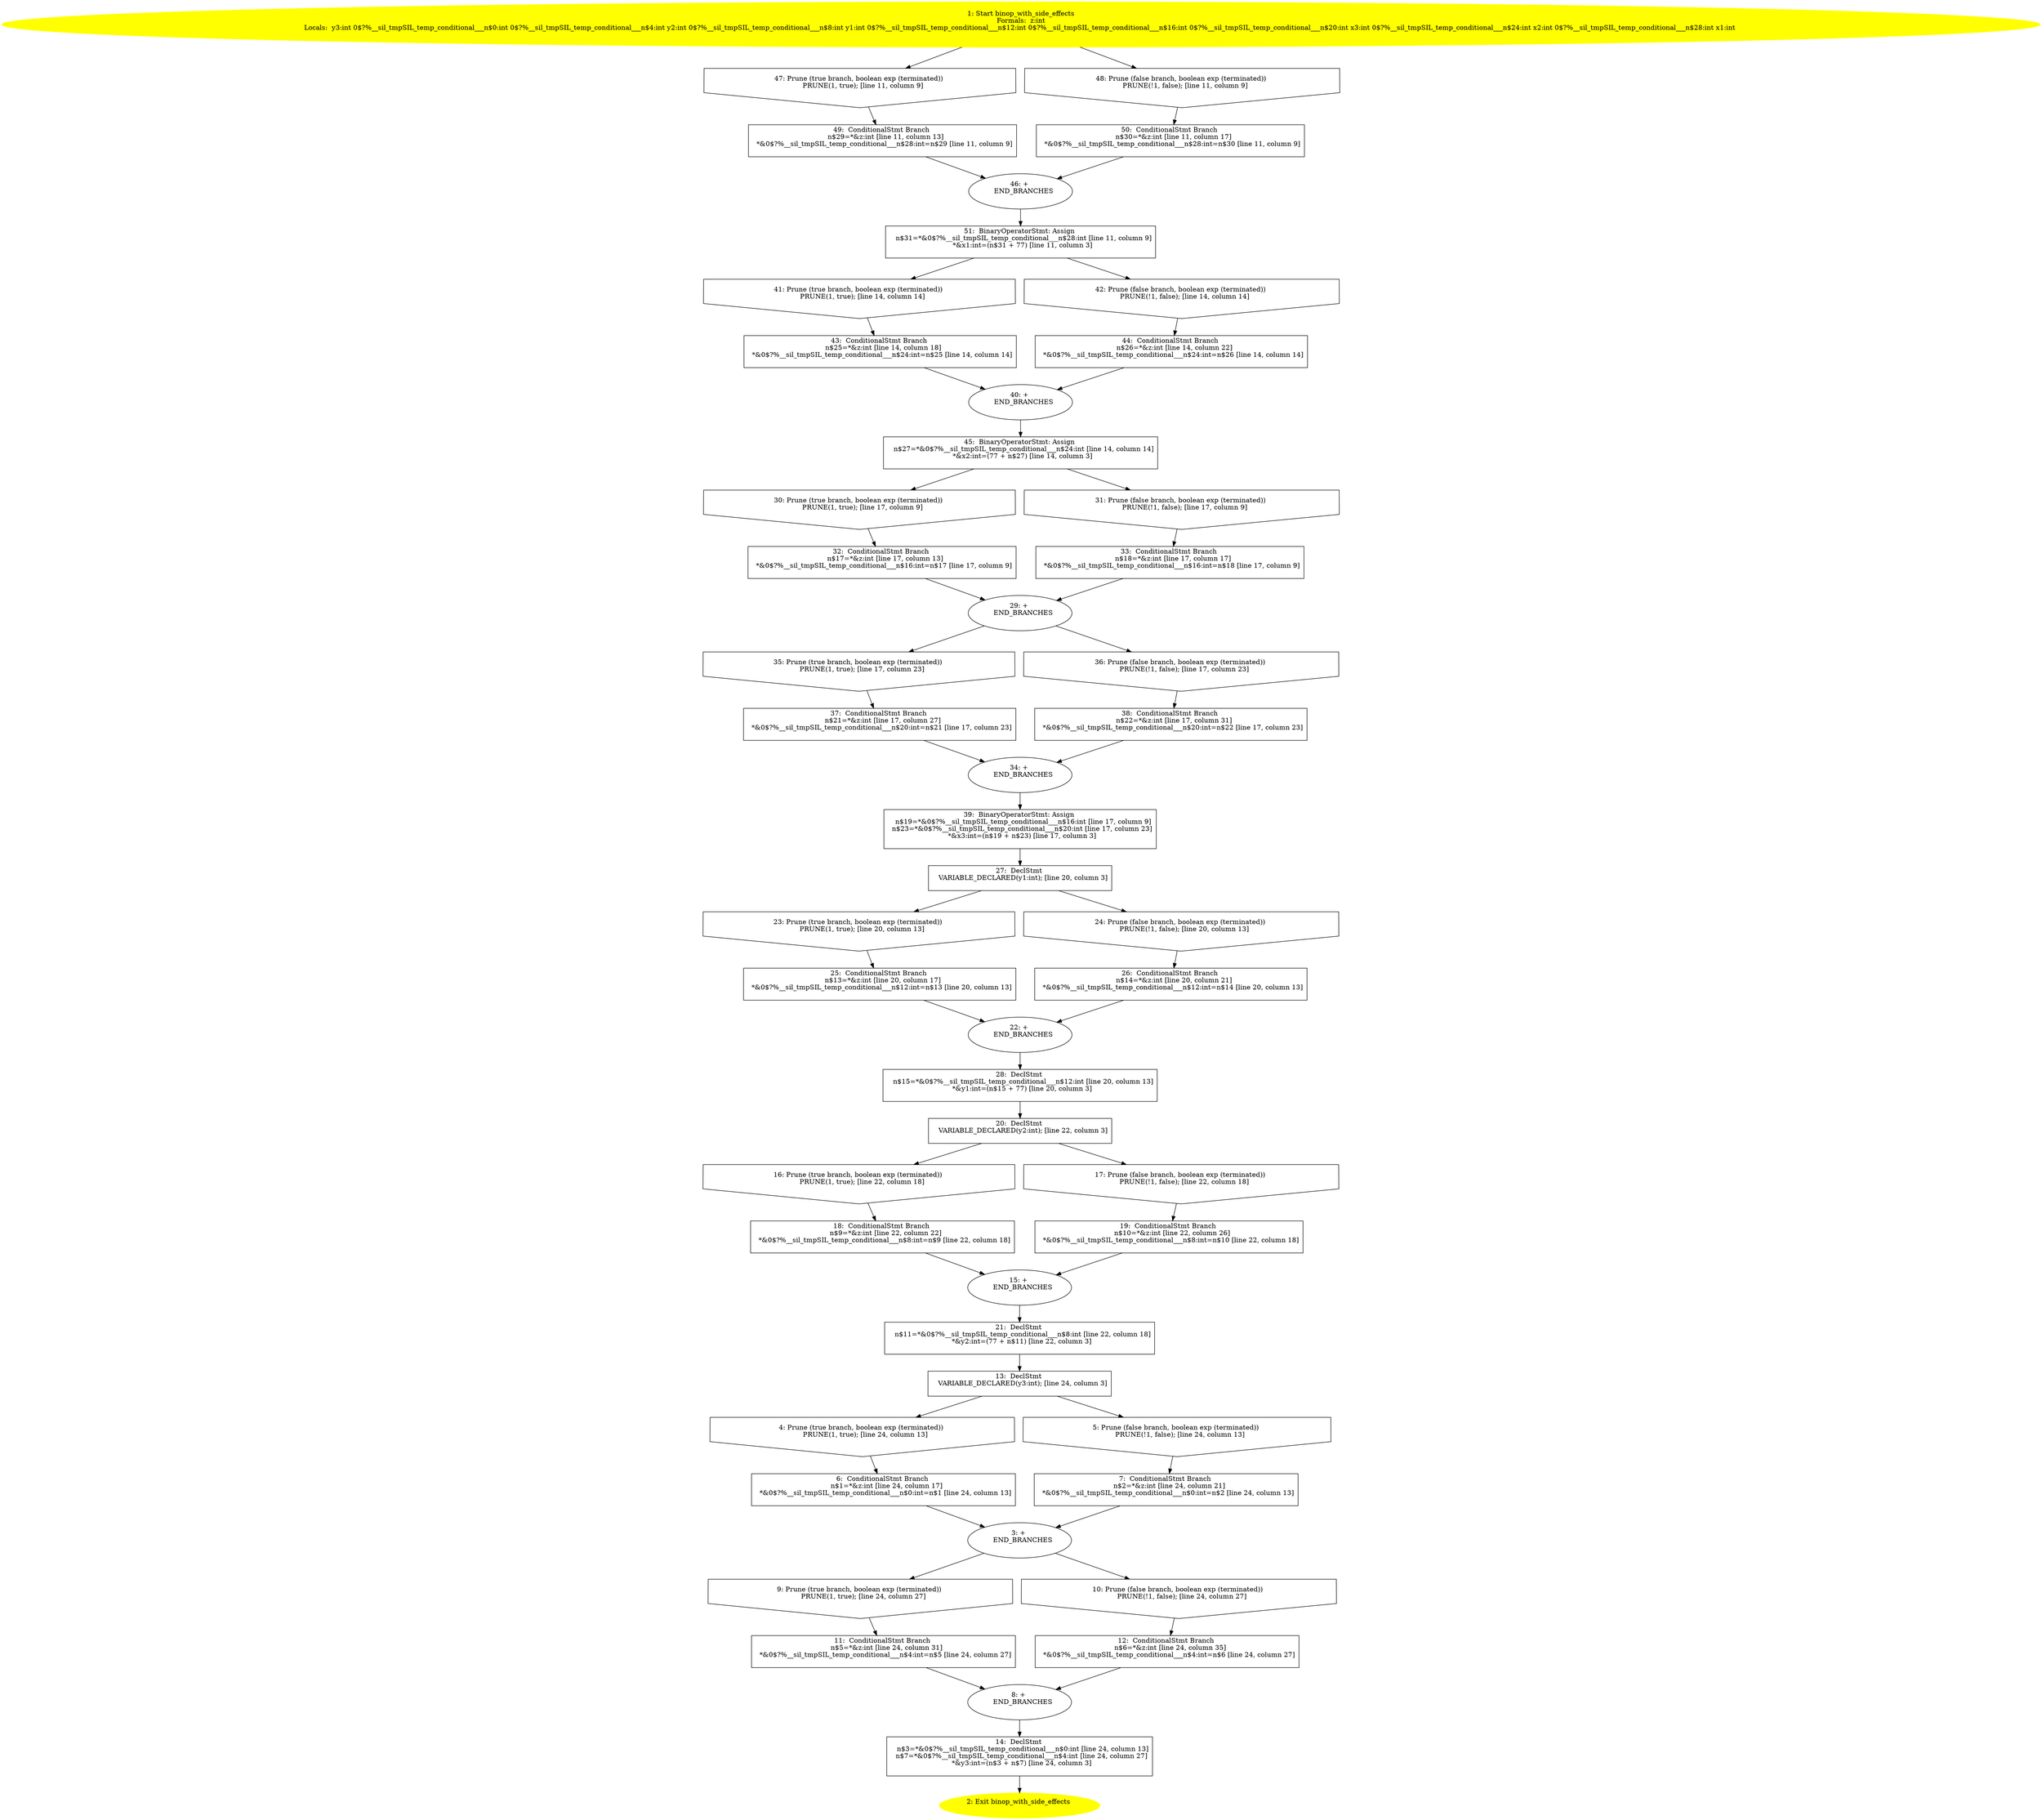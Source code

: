/* @generated */
digraph cfg {
"binop_with_side_effects.9cbc0255c95bd7e0_1" [label="1: Start binop_with_side_effects\nFormals:  z:int\nLocals:  y3:int 0$?%__sil_tmpSIL_temp_conditional___n$0:int 0$?%__sil_tmpSIL_temp_conditional___n$4:int y2:int 0$?%__sil_tmpSIL_temp_conditional___n$8:int y1:int 0$?%__sil_tmpSIL_temp_conditional___n$12:int 0$?%__sil_tmpSIL_temp_conditional___n$16:int 0$?%__sil_tmpSIL_temp_conditional___n$20:int x3:int 0$?%__sil_tmpSIL_temp_conditional___n$24:int x2:int 0$?%__sil_tmpSIL_temp_conditional___n$28:int x1:int \n  " color=yellow style=filled]
	

	 "binop_with_side_effects.9cbc0255c95bd7e0_1" -> "binop_with_side_effects.9cbc0255c95bd7e0_47" ;
	 "binop_with_side_effects.9cbc0255c95bd7e0_1" -> "binop_with_side_effects.9cbc0255c95bd7e0_48" ;
"binop_with_side_effects.9cbc0255c95bd7e0_2" [label="2: Exit binop_with_side_effects \n  " color=yellow style=filled]
	

"binop_with_side_effects.9cbc0255c95bd7e0_3" [label="3: + \n   END_BRANCHES\n " ]
	

	 "binop_with_side_effects.9cbc0255c95bd7e0_3" -> "binop_with_side_effects.9cbc0255c95bd7e0_9" ;
	 "binop_with_side_effects.9cbc0255c95bd7e0_3" -> "binop_with_side_effects.9cbc0255c95bd7e0_10" ;
"binop_with_side_effects.9cbc0255c95bd7e0_4" [label="4: Prune (true branch, boolean exp (terminated)) \n   PRUNE(1, true); [line 24, column 13]\n " shape="invhouse"]
	

	 "binop_with_side_effects.9cbc0255c95bd7e0_4" -> "binop_with_side_effects.9cbc0255c95bd7e0_6" ;
"binop_with_side_effects.9cbc0255c95bd7e0_5" [label="5: Prune (false branch, boolean exp (terminated)) \n   PRUNE(!1, false); [line 24, column 13]\n " shape="invhouse"]
	

	 "binop_with_side_effects.9cbc0255c95bd7e0_5" -> "binop_with_side_effects.9cbc0255c95bd7e0_7" ;
"binop_with_side_effects.9cbc0255c95bd7e0_6" [label="6:  ConditionalStmt Branch \n   n$1=*&z:int [line 24, column 17]\n  *&0$?%__sil_tmpSIL_temp_conditional___n$0:int=n$1 [line 24, column 13]\n " shape="box"]
	

	 "binop_with_side_effects.9cbc0255c95bd7e0_6" -> "binop_with_side_effects.9cbc0255c95bd7e0_3" ;
"binop_with_side_effects.9cbc0255c95bd7e0_7" [label="7:  ConditionalStmt Branch \n   n$2=*&z:int [line 24, column 21]\n  *&0$?%__sil_tmpSIL_temp_conditional___n$0:int=n$2 [line 24, column 13]\n " shape="box"]
	

	 "binop_with_side_effects.9cbc0255c95bd7e0_7" -> "binop_with_side_effects.9cbc0255c95bd7e0_3" ;
"binop_with_side_effects.9cbc0255c95bd7e0_8" [label="8: + \n   END_BRANCHES\n " ]
	

	 "binop_with_side_effects.9cbc0255c95bd7e0_8" -> "binop_with_side_effects.9cbc0255c95bd7e0_14" ;
"binop_with_side_effects.9cbc0255c95bd7e0_9" [label="9: Prune (true branch, boolean exp (terminated)) \n   PRUNE(1, true); [line 24, column 27]\n " shape="invhouse"]
	

	 "binop_with_side_effects.9cbc0255c95bd7e0_9" -> "binop_with_side_effects.9cbc0255c95bd7e0_11" ;
"binop_with_side_effects.9cbc0255c95bd7e0_10" [label="10: Prune (false branch, boolean exp (terminated)) \n   PRUNE(!1, false); [line 24, column 27]\n " shape="invhouse"]
	

	 "binop_with_side_effects.9cbc0255c95bd7e0_10" -> "binop_with_side_effects.9cbc0255c95bd7e0_12" ;
"binop_with_side_effects.9cbc0255c95bd7e0_11" [label="11:  ConditionalStmt Branch \n   n$5=*&z:int [line 24, column 31]\n  *&0$?%__sil_tmpSIL_temp_conditional___n$4:int=n$5 [line 24, column 27]\n " shape="box"]
	

	 "binop_with_side_effects.9cbc0255c95bd7e0_11" -> "binop_with_side_effects.9cbc0255c95bd7e0_8" ;
"binop_with_side_effects.9cbc0255c95bd7e0_12" [label="12:  ConditionalStmt Branch \n   n$6=*&z:int [line 24, column 35]\n  *&0$?%__sil_tmpSIL_temp_conditional___n$4:int=n$6 [line 24, column 27]\n " shape="box"]
	

	 "binop_with_side_effects.9cbc0255c95bd7e0_12" -> "binop_with_side_effects.9cbc0255c95bd7e0_8" ;
"binop_with_side_effects.9cbc0255c95bd7e0_13" [label="13:  DeclStmt \n   VARIABLE_DECLARED(y3:int); [line 24, column 3]\n " shape="box"]
	

	 "binop_with_side_effects.9cbc0255c95bd7e0_13" -> "binop_with_side_effects.9cbc0255c95bd7e0_4" ;
	 "binop_with_side_effects.9cbc0255c95bd7e0_13" -> "binop_with_side_effects.9cbc0255c95bd7e0_5" ;
"binop_with_side_effects.9cbc0255c95bd7e0_14" [label="14:  DeclStmt \n   n$3=*&0$?%__sil_tmpSIL_temp_conditional___n$0:int [line 24, column 13]\n  n$7=*&0$?%__sil_tmpSIL_temp_conditional___n$4:int [line 24, column 27]\n  *&y3:int=(n$3 + n$7) [line 24, column 3]\n " shape="box"]
	

	 "binop_with_side_effects.9cbc0255c95bd7e0_14" -> "binop_with_side_effects.9cbc0255c95bd7e0_2" ;
"binop_with_side_effects.9cbc0255c95bd7e0_15" [label="15: + \n   END_BRANCHES\n " ]
	

	 "binop_with_side_effects.9cbc0255c95bd7e0_15" -> "binop_with_side_effects.9cbc0255c95bd7e0_21" ;
"binop_with_side_effects.9cbc0255c95bd7e0_16" [label="16: Prune (true branch, boolean exp (terminated)) \n   PRUNE(1, true); [line 22, column 18]\n " shape="invhouse"]
	

	 "binop_with_side_effects.9cbc0255c95bd7e0_16" -> "binop_with_side_effects.9cbc0255c95bd7e0_18" ;
"binop_with_side_effects.9cbc0255c95bd7e0_17" [label="17: Prune (false branch, boolean exp (terminated)) \n   PRUNE(!1, false); [line 22, column 18]\n " shape="invhouse"]
	

	 "binop_with_side_effects.9cbc0255c95bd7e0_17" -> "binop_with_side_effects.9cbc0255c95bd7e0_19" ;
"binop_with_side_effects.9cbc0255c95bd7e0_18" [label="18:  ConditionalStmt Branch \n   n$9=*&z:int [line 22, column 22]\n  *&0$?%__sil_tmpSIL_temp_conditional___n$8:int=n$9 [line 22, column 18]\n " shape="box"]
	

	 "binop_with_side_effects.9cbc0255c95bd7e0_18" -> "binop_with_side_effects.9cbc0255c95bd7e0_15" ;
"binop_with_side_effects.9cbc0255c95bd7e0_19" [label="19:  ConditionalStmt Branch \n   n$10=*&z:int [line 22, column 26]\n  *&0$?%__sil_tmpSIL_temp_conditional___n$8:int=n$10 [line 22, column 18]\n " shape="box"]
	

	 "binop_with_side_effects.9cbc0255c95bd7e0_19" -> "binop_with_side_effects.9cbc0255c95bd7e0_15" ;
"binop_with_side_effects.9cbc0255c95bd7e0_20" [label="20:  DeclStmt \n   VARIABLE_DECLARED(y2:int); [line 22, column 3]\n " shape="box"]
	

	 "binop_with_side_effects.9cbc0255c95bd7e0_20" -> "binop_with_side_effects.9cbc0255c95bd7e0_16" ;
	 "binop_with_side_effects.9cbc0255c95bd7e0_20" -> "binop_with_side_effects.9cbc0255c95bd7e0_17" ;
"binop_with_side_effects.9cbc0255c95bd7e0_21" [label="21:  DeclStmt \n   n$11=*&0$?%__sil_tmpSIL_temp_conditional___n$8:int [line 22, column 18]\n  *&y2:int=(77 + n$11) [line 22, column 3]\n " shape="box"]
	

	 "binop_with_side_effects.9cbc0255c95bd7e0_21" -> "binop_with_side_effects.9cbc0255c95bd7e0_13" ;
"binop_with_side_effects.9cbc0255c95bd7e0_22" [label="22: + \n   END_BRANCHES\n " ]
	

	 "binop_with_side_effects.9cbc0255c95bd7e0_22" -> "binop_with_side_effects.9cbc0255c95bd7e0_28" ;
"binop_with_side_effects.9cbc0255c95bd7e0_23" [label="23: Prune (true branch, boolean exp (terminated)) \n   PRUNE(1, true); [line 20, column 13]\n " shape="invhouse"]
	

	 "binop_with_side_effects.9cbc0255c95bd7e0_23" -> "binop_with_side_effects.9cbc0255c95bd7e0_25" ;
"binop_with_side_effects.9cbc0255c95bd7e0_24" [label="24: Prune (false branch, boolean exp (terminated)) \n   PRUNE(!1, false); [line 20, column 13]\n " shape="invhouse"]
	

	 "binop_with_side_effects.9cbc0255c95bd7e0_24" -> "binop_with_side_effects.9cbc0255c95bd7e0_26" ;
"binop_with_side_effects.9cbc0255c95bd7e0_25" [label="25:  ConditionalStmt Branch \n   n$13=*&z:int [line 20, column 17]\n  *&0$?%__sil_tmpSIL_temp_conditional___n$12:int=n$13 [line 20, column 13]\n " shape="box"]
	

	 "binop_with_side_effects.9cbc0255c95bd7e0_25" -> "binop_with_side_effects.9cbc0255c95bd7e0_22" ;
"binop_with_side_effects.9cbc0255c95bd7e0_26" [label="26:  ConditionalStmt Branch \n   n$14=*&z:int [line 20, column 21]\n  *&0$?%__sil_tmpSIL_temp_conditional___n$12:int=n$14 [line 20, column 13]\n " shape="box"]
	

	 "binop_with_side_effects.9cbc0255c95bd7e0_26" -> "binop_with_side_effects.9cbc0255c95bd7e0_22" ;
"binop_with_side_effects.9cbc0255c95bd7e0_27" [label="27:  DeclStmt \n   VARIABLE_DECLARED(y1:int); [line 20, column 3]\n " shape="box"]
	

	 "binop_with_side_effects.9cbc0255c95bd7e0_27" -> "binop_with_side_effects.9cbc0255c95bd7e0_23" ;
	 "binop_with_side_effects.9cbc0255c95bd7e0_27" -> "binop_with_side_effects.9cbc0255c95bd7e0_24" ;
"binop_with_side_effects.9cbc0255c95bd7e0_28" [label="28:  DeclStmt \n   n$15=*&0$?%__sil_tmpSIL_temp_conditional___n$12:int [line 20, column 13]\n  *&y1:int=(n$15 + 77) [line 20, column 3]\n " shape="box"]
	

	 "binop_with_side_effects.9cbc0255c95bd7e0_28" -> "binop_with_side_effects.9cbc0255c95bd7e0_20" ;
"binop_with_side_effects.9cbc0255c95bd7e0_29" [label="29: + \n   END_BRANCHES\n " ]
	

	 "binop_with_side_effects.9cbc0255c95bd7e0_29" -> "binop_with_side_effects.9cbc0255c95bd7e0_35" ;
	 "binop_with_side_effects.9cbc0255c95bd7e0_29" -> "binop_with_side_effects.9cbc0255c95bd7e0_36" ;
"binop_with_side_effects.9cbc0255c95bd7e0_30" [label="30: Prune (true branch, boolean exp (terminated)) \n   PRUNE(1, true); [line 17, column 9]\n " shape="invhouse"]
	

	 "binop_with_side_effects.9cbc0255c95bd7e0_30" -> "binop_with_side_effects.9cbc0255c95bd7e0_32" ;
"binop_with_side_effects.9cbc0255c95bd7e0_31" [label="31: Prune (false branch, boolean exp (terminated)) \n   PRUNE(!1, false); [line 17, column 9]\n " shape="invhouse"]
	

	 "binop_with_side_effects.9cbc0255c95bd7e0_31" -> "binop_with_side_effects.9cbc0255c95bd7e0_33" ;
"binop_with_side_effects.9cbc0255c95bd7e0_32" [label="32:  ConditionalStmt Branch \n   n$17=*&z:int [line 17, column 13]\n  *&0$?%__sil_tmpSIL_temp_conditional___n$16:int=n$17 [line 17, column 9]\n " shape="box"]
	

	 "binop_with_side_effects.9cbc0255c95bd7e0_32" -> "binop_with_side_effects.9cbc0255c95bd7e0_29" ;
"binop_with_side_effects.9cbc0255c95bd7e0_33" [label="33:  ConditionalStmt Branch \n   n$18=*&z:int [line 17, column 17]\n  *&0$?%__sil_tmpSIL_temp_conditional___n$16:int=n$18 [line 17, column 9]\n " shape="box"]
	

	 "binop_with_side_effects.9cbc0255c95bd7e0_33" -> "binop_with_side_effects.9cbc0255c95bd7e0_29" ;
"binop_with_side_effects.9cbc0255c95bd7e0_34" [label="34: + \n   END_BRANCHES\n " ]
	

	 "binop_with_side_effects.9cbc0255c95bd7e0_34" -> "binop_with_side_effects.9cbc0255c95bd7e0_39" ;
"binop_with_side_effects.9cbc0255c95bd7e0_35" [label="35: Prune (true branch, boolean exp (terminated)) \n   PRUNE(1, true); [line 17, column 23]\n " shape="invhouse"]
	

	 "binop_with_side_effects.9cbc0255c95bd7e0_35" -> "binop_with_side_effects.9cbc0255c95bd7e0_37" ;
"binop_with_side_effects.9cbc0255c95bd7e0_36" [label="36: Prune (false branch, boolean exp (terminated)) \n   PRUNE(!1, false); [line 17, column 23]\n " shape="invhouse"]
	

	 "binop_with_side_effects.9cbc0255c95bd7e0_36" -> "binop_with_side_effects.9cbc0255c95bd7e0_38" ;
"binop_with_side_effects.9cbc0255c95bd7e0_37" [label="37:  ConditionalStmt Branch \n   n$21=*&z:int [line 17, column 27]\n  *&0$?%__sil_tmpSIL_temp_conditional___n$20:int=n$21 [line 17, column 23]\n " shape="box"]
	

	 "binop_with_side_effects.9cbc0255c95bd7e0_37" -> "binop_with_side_effects.9cbc0255c95bd7e0_34" ;
"binop_with_side_effects.9cbc0255c95bd7e0_38" [label="38:  ConditionalStmt Branch \n   n$22=*&z:int [line 17, column 31]\n  *&0$?%__sil_tmpSIL_temp_conditional___n$20:int=n$22 [line 17, column 23]\n " shape="box"]
	

	 "binop_with_side_effects.9cbc0255c95bd7e0_38" -> "binop_with_side_effects.9cbc0255c95bd7e0_34" ;
"binop_with_side_effects.9cbc0255c95bd7e0_39" [label="39:  BinaryOperatorStmt: Assign \n   n$19=*&0$?%__sil_tmpSIL_temp_conditional___n$16:int [line 17, column 9]\n  n$23=*&0$?%__sil_tmpSIL_temp_conditional___n$20:int [line 17, column 23]\n  *&x3:int=(n$19 + n$23) [line 17, column 3]\n " shape="box"]
	

	 "binop_with_side_effects.9cbc0255c95bd7e0_39" -> "binop_with_side_effects.9cbc0255c95bd7e0_27" ;
"binop_with_side_effects.9cbc0255c95bd7e0_40" [label="40: + \n   END_BRANCHES\n " ]
	

	 "binop_with_side_effects.9cbc0255c95bd7e0_40" -> "binop_with_side_effects.9cbc0255c95bd7e0_45" ;
"binop_with_side_effects.9cbc0255c95bd7e0_41" [label="41: Prune (true branch, boolean exp (terminated)) \n   PRUNE(1, true); [line 14, column 14]\n " shape="invhouse"]
	

	 "binop_with_side_effects.9cbc0255c95bd7e0_41" -> "binop_with_side_effects.9cbc0255c95bd7e0_43" ;
"binop_with_side_effects.9cbc0255c95bd7e0_42" [label="42: Prune (false branch, boolean exp (terminated)) \n   PRUNE(!1, false); [line 14, column 14]\n " shape="invhouse"]
	

	 "binop_with_side_effects.9cbc0255c95bd7e0_42" -> "binop_with_side_effects.9cbc0255c95bd7e0_44" ;
"binop_with_side_effects.9cbc0255c95bd7e0_43" [label="43:  ConditionalStmt Branch \n   n$25=*&z:int [line 14, column 18]\n  *&0$?%__sil_tmpSIL_temp_conditional___n$24:int=n$25 [line 14, column 14]\n " shape="box"]
	

	 "binop_with_side_effects.9cbc0255c95bd7e0_43" -> "binop_with_side_effects.9cbc0255c95bd7e0_40" ;
"binop_with_side_effects.9cbc0255c95bd7e0_44" [label="44:  ConditionalStmt Branch \n   n$26=*&z:int [line 14, column 22]\n  *&0$?%__sil_tmpSIL_temp_conditional___n$24:int=n$26 [line 14, column 14]\n " shape="box"]
	

	 "binop_with_side_effects.9cbc0255c95bd7e0_44" -> "binop_with_side_effects.9cbc0255c95bd7e0_40" ;
"binop_with_side_effects.9cbc0255c95bd7e0_45" [label="45:  BinaryOperatorStmt: Assign \n   n$27=*&0$?%__sil_tmpSIL_temp_conditional___n$24:int [line 14, column 14]\n  *&x2:int=(77 + n$27) [line 14, column 3]\n " shape="box"]
	

	 "binop_with_side_effects.9cbc0255c95bd7e0_45" -> "binop_with_side_effects.9cbc0255c95bd7e0_30" ;
	 "binop_with_side_effects.9cbc0255c95bd7e0_45" -> "binop_with_side_effects.9cbc0255c95bd7e0_31" ;
"binop_with_side_effects.9cbc0255c95bd7e0_46" [label="46: + \n   END_BRANCHES\n " ]
	

	 "binop_with_side_effects.9cbc0255c95bd7e0_46" -> "binop_with_side_effects.9cbc0255c95bd7e0_51" ;
"binop_with_side_effects.9cbc0255c95bd7e0_47" [label="47: Prune (true branch, boolean exp (terminated)) \n   PRUNE(1, true); [line 11, column 9]\n " shape="invhouse"]
	

	 "binop_with_side_effects.9cbc0255c95bd7e0_47" -> "binop_with_side_effects.9cbc0255c95bd7e0_49" ;
"binop_with_side_effects.9cbc0255c95bd7e0_48" [label="48: Prune (false branch, boolean exp (terminated)) \n   PRUNE(!1, false); [line 11, column 9]\n " shape="invhouse"]
	

	 "binop_with_side_effects.9cbc0255c95bd7e0_48" -> "binop_with_side_effects.9cbc0255c95bd7e0_50" ;
"binop_with_side_effects.9cbc0255c95bd7e0_49" [label="49:  ConditionalStmt Branch \n   n$29=*&z:int [line 11, column 13]\n  *&0$?%__sil_tmpSIL_temp_conditional___n$28:int=n$29 [line 11, column 9]\n " shape="box"]
	

	 "binop_with_side_effects.9cbc0255c95bd7e0_49" -> "binop_with_side_effects.9cbc0255c95bd7e0_46" ;
"binop_with_side_effects.9cbc0255c95bd7e0_50" [label="50:  ConditionalStmt Branch \n   n$30=*&z:int [line 11, column 17]\n  *&0$?%__sil_tmpSIL_temp_conditional___n$28:int=n$30 [line 11, column 9]\n " shape="box"]
	

	 "binop_with_side_effects.9cbc0255c95bd7e0_50" -> "binop_with_side_effects.9cbc0255c95bd7e0_46" ;
"binop_with_side_effects.9cbc0255c95bd7e0_51" [label="51:  BinaryOperatorStmt: Assign \n   n$31=*&0$?%__sil_tmpSIL_temp_conditional___n$28:int [line 11, column 9]\n  *&x1:int=(n$31 + 77) [line 11, column 3]\n " shape="box"]
	

	 "binop_with_side_effects.9cbc0255c95bd7e0_51" -> "binop_with_side_effects.9cbc0255c95bd7e0_41" ;
	 "binop_with_side_effects.9cbc0255c95bd7e0_51" -> "binop_with_side_effects.9cbc0255c95bd7e0_42" ;
}

